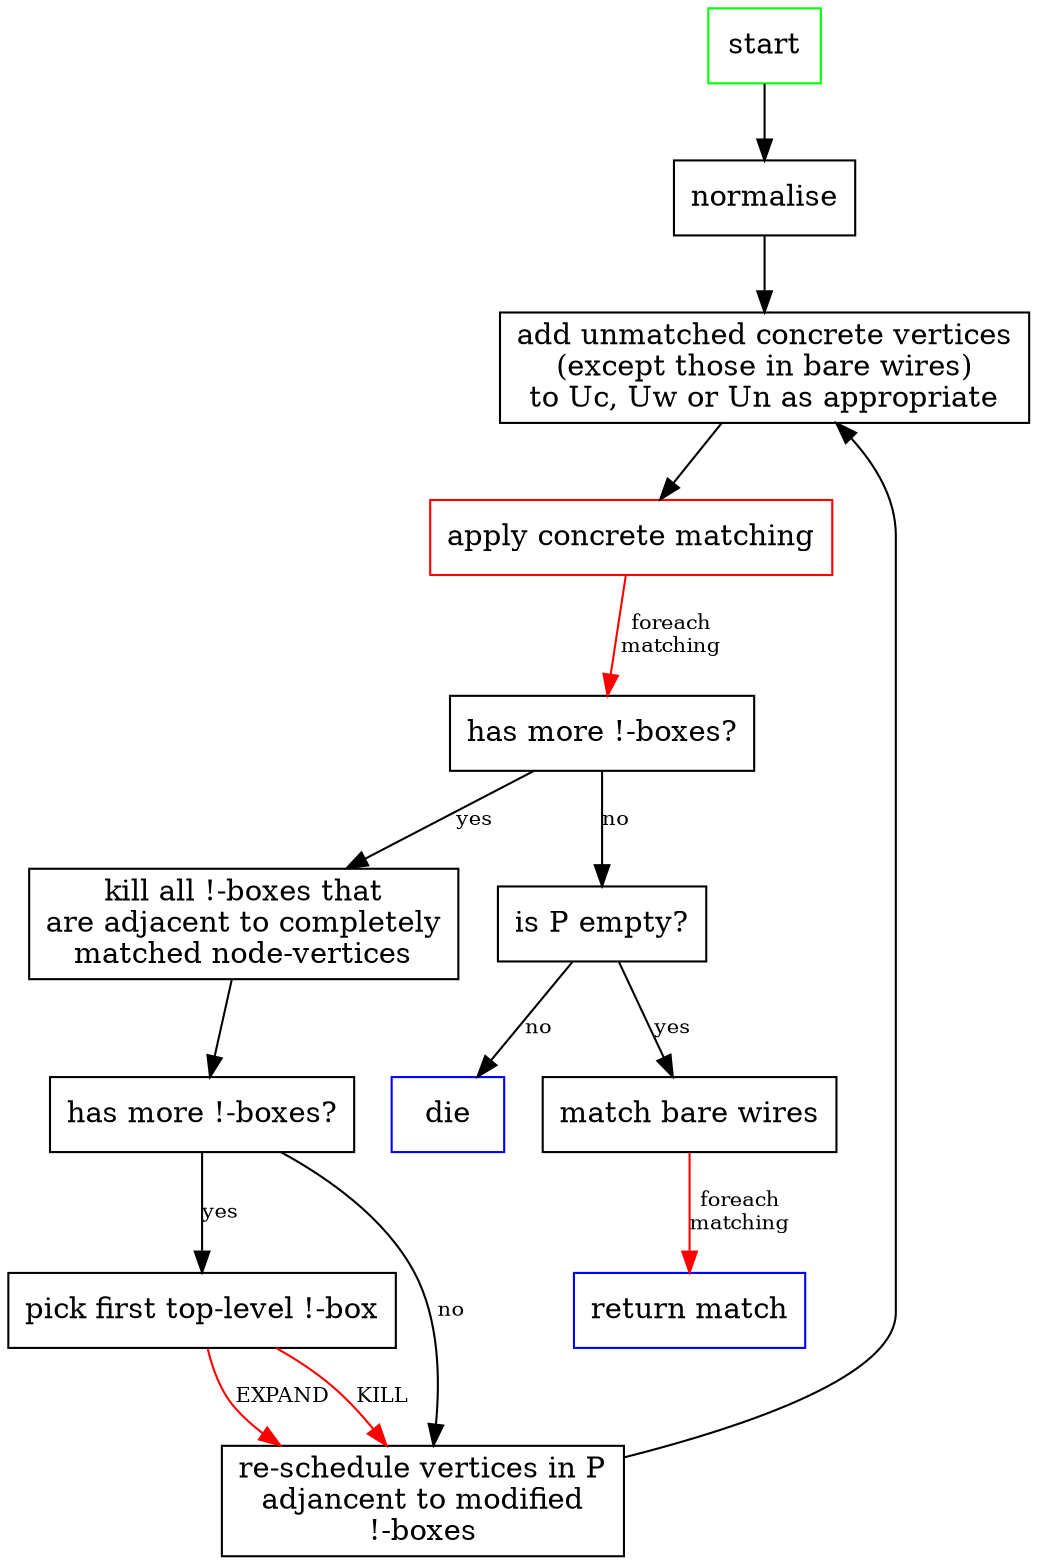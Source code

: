 digraph {
    node [shape=box]
    edge [fontsize=10]
    
    start [color=green]
    normalise [label="normalise"]
    addunmatched [label="add unmatched concrete vertices\n(except those in bare wires)\nto Uc, Uw or Un as appropriate"]
    match [label="apply concrete matching",color=red]
    morebang [label="has more !-boxes?"]
    morebang1 [label="has more !-boxes?"]
    pickbang [label="pick first top-level !-box"]
    schedule [label="re-schedule vertices in P\nadjancent to modified\n!-boxes"]
    killcomplete [label="kill all !-boxes that\nare adjacent to completely\nmatched node-vertices"]
    nopartial [label="is P empty?"]
    die [label=die,color=blue]
    emptywires [label="match bare wires"]
    done [label="return match",color=blue]
    
    start -> normalise -> addunmatched -> match
    match -> morebang [label="foreach\nmatching",color=red]
    morebang -> killcomplete [label=yes]
    killcomplete -> morebang1
    morebang1 -> pickbang [label=yes]
    morebang1 -> schedule [label=no]
    pickbang -> schedule [label="EXPAND",color=red]
    pickbang -> schedule [label="KILL",color=red]
    schedule -> addunmatched
    morebang -> nopartial [label=no]
    nopartial -> emptywires [label=yes]
    nopartial -> die [label=no]
    emptywires -> done [label="foreach\nmatching",color=red]
}
